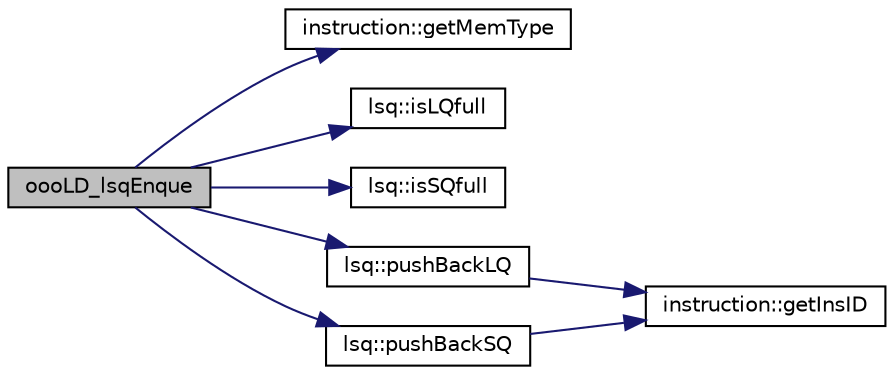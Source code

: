 digraph G
{
  edge [fontname="Helvetica",fontsize="10",labelfontname="Helvetica",labelfontsize="10"];
  node [fontname="Helvetica",fontsize="10",shape=record];
  rankdir=LR;
  Node1 [label="oooLD_lsqEnque",height=0.2,width=0.4,color="black", fillcolor="grey75", style="filled" fontcolor="black"];
  Node1 -> Node2 [color="midnightblue",fontsize="10",style="solid",fontname="Helvetica"];
  Node2 [label="instruction::getMemType",height=0.2,width=0.4,color="black", fillcolor="white", style="filled",URL="$classinstruction.html#a8051847b8731d697107d682564a7385f"];
  Node1 -> Node3 [color="midnightblue",fontsize="10",style="solid",fontname="Helvetica"];
  Node3 [label="lsq::isLQfull",height=0.2,width=0.4,color="black", fillcolor="white", style="filled",URL="$classlsq.html#af9716eece00fa2c3782af7eac2584f56"];
  Node1 -> Node4 [color="midnightblue",fontsize="10",style="solid",fontname="Helvetica"];
  Node4 [label="lsq::isSQfull",height=0.2,width=0.4,color="black", fillcolor="white", style="filled",URL="$classlsq.html#afc76def93e0f2ac0c56a92e1dc8d7efd"];
  Node1 -> Node5 [color="midnightblue",fontsize="10",style="solid",fontname="Helvetica"];
  Node5 [label="lsq::pushBackLQ",height=0.2,width=0.4,color="black", fillcolor="white", style="filled",URL="$classlsq.html#afd8f458e37a4132439d67b346950e7b8"];
  Node5 -> Node6 [color="midnightblue",fontsize="10",style="solid",fontname="Helvetica"];
  Node6 [label="instruction::getInsID",height=0.2,width=0.4,color="black", fillcolor="white", style="filled",URL="$classinstruction.html#a0856c8a7411c298a51cd8d8d5e2f8b12"];
  Node1 -> Node7 [color="midnightblue",fontsize="10",style="solid",fontname="Helvetica"];
  Node7 [label="lsq::pushBackSQ",height=0.2,width=0.4,color="black", fillcolor="white", style="filled",URL="$classlsq.html#a9a3ea7ed05bbcf12b332a18fc84a317a"];
  Node7 -> Node6 [color="midnightblue",fontsize="10",style="solid",fontname="Helvetica"];
}
